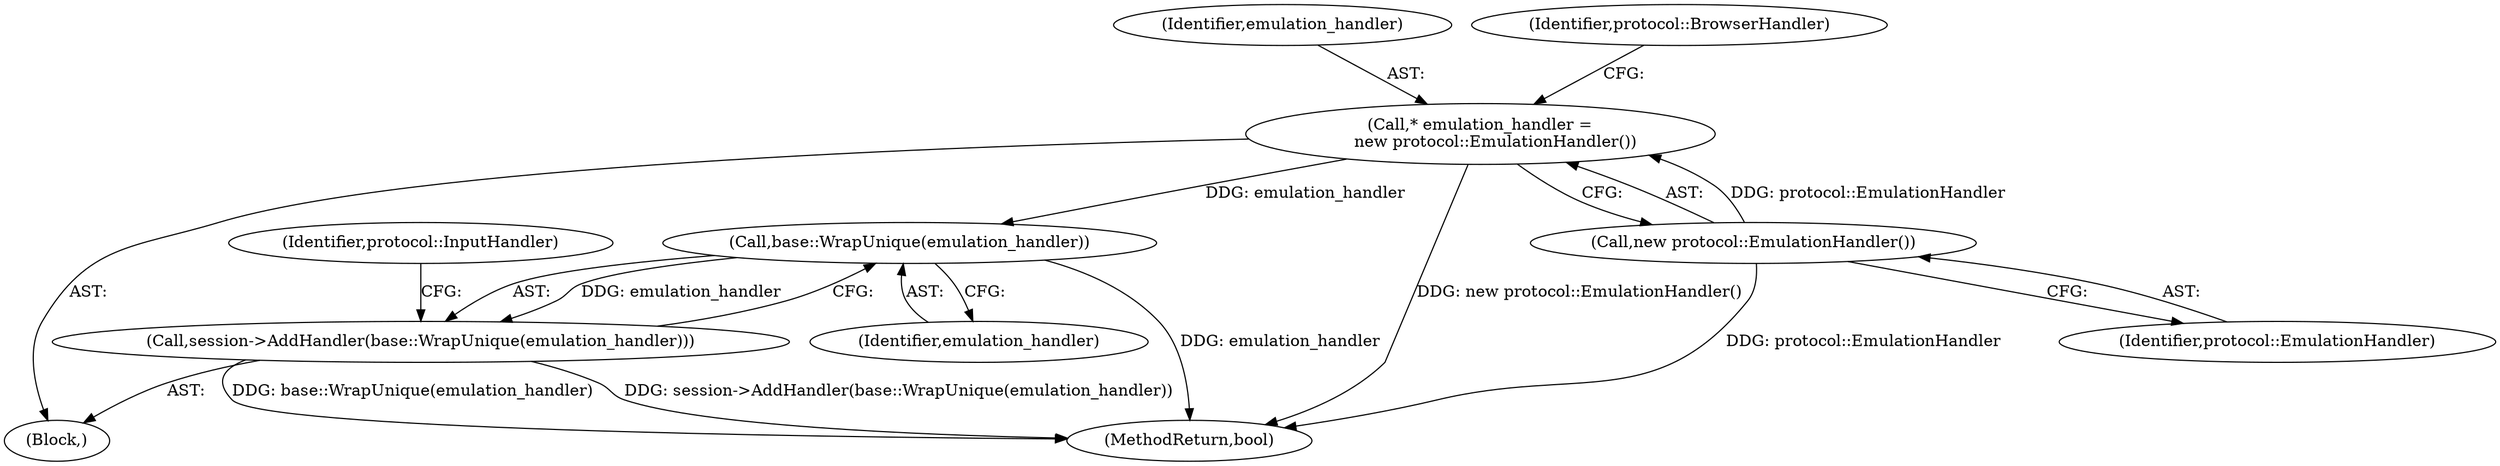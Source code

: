 digraph "0_Chrome_c71d8045ce0592cf3f4290744ab57b23c1d1b4c6_1@pointer" {
"1000124" [label="(Call,base::WrapUnique(emulation_handler))"];
"1000111" [label="(Call,* emulation_handler =\n      new protocol::EmulationHandler())"];
"1000113" [label="(Call,new protocol::EmulationHandler())"];
"1000123" [label="(Call,session->AddHandler(base::WrapUnique(emulation_handler)))"];
"1000112" [label="(Identifier,emulation_handler)"];
"1000103" [label="(Block,)"];
"1000111" [label="(Call,* emulation_handler =\n      new protocol::EmulationHandler())"];
"1000118" [label="(Identifier,protocol::BrowserHandler)"];
"1000114" [label="(Identifier,protocol::EmulationHandler)"];
"1000123" [label="(Call,session->AddHandler(base::WrapUnique(emulation_handler)))"];
"1000125" [label="(Identifier,emulation_handler)"];
"1000113" [label="(Call,new protocol::EmulationHandler())"];
"1000124" [label="(Call,base::WrapUnique(emulation_handler))"];
"1000129" [label="(Identifier,protocol::InputHandler)"];
"1000204" [label="(MethodReturn,bool)"];
"1000124" -> "1000123"  [label="AST: "];
"1000124" -> "1000125"  [label="CFG: "];
"1000125" -> "1000124"  [label="AST: "];
"1000123" -> "1000124"  [label="CFG: "];
"1000124" -> "1000204"  [label="DDG: emulation_handler"];
"1000124" -> "1000123"  [label="DDG: emulation_handler"];
"1000111" -> "1000124"  [label="DDG: emulation_handler"];
"1000111" -> "1000103"  [label="AST: "];
"1000111" -> "1000113"  [label="CFG: "];
"1000112" -> "1000111"  [label="AST: "];
"1000113" -> "1000111"  [label="AST: "];
"1000118" -> "1000111"  [label="CFG: "];
"1000111" -> "1000204"  [label="DDG: new protocol::EmulationHandler()"];
"1000113" -> "1000111"  [label="DDG: protocol::EmulationHandler"];
"1000113" -> "1000114"  [label="CFG: "];
"1000114" -> "1000113"  [label="AST: "];
"1000113" -> "1000204"  [label="DDG: protocol::EmulationHandler"];
"1000123" -> "1000103"  [label="AST: "];
"1000129" -> "1000123"  [label="CFG: "];
"1000123" -> "1000204"  [label="DDG: session->AddHandler(base::WrapUnique(emulation_handler))"];
"1000123" -> "1000204"  [label="DDG: base::WrapUnique(emulation_handler)"];
}
